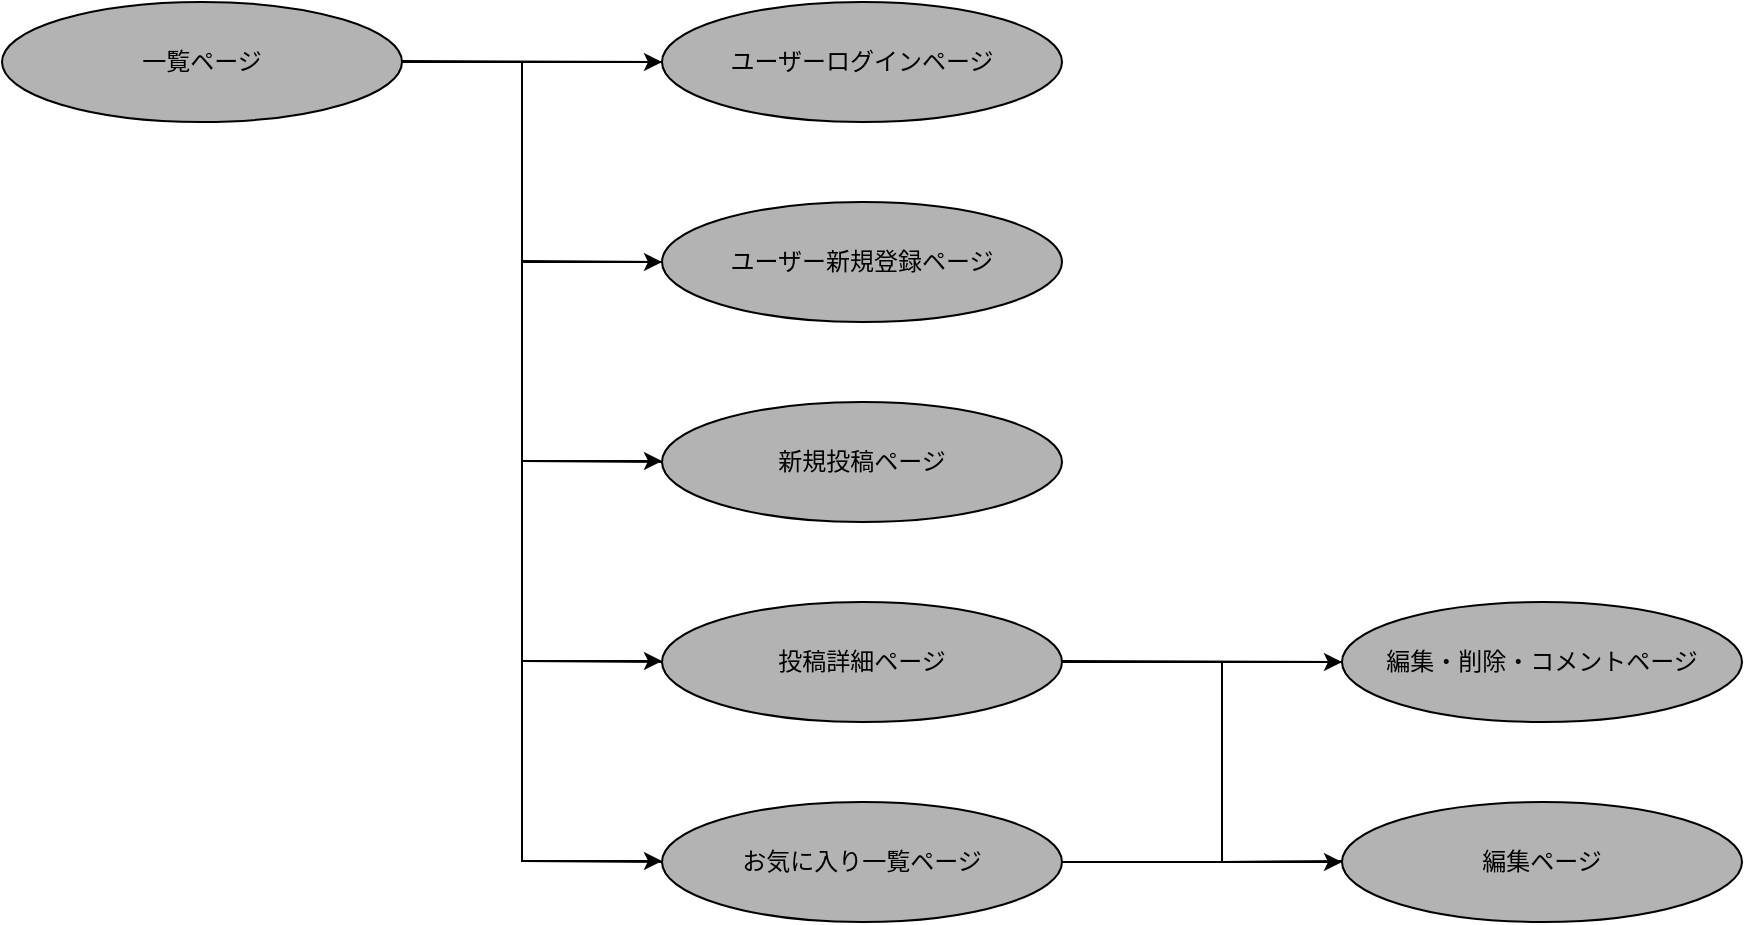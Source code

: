 <mxfile>
    <diagram id="_APKYOZnmLV0m8F6f62Q" name="ページ1">
        <mxGraphModel dx="971" dy="818" grid="1" gridSize="10" guides="1" tooltips="1" connect="1" arrows="1" fold="1" page="1" pageScale="1" pageWidth="1654" pageHeight="1169" math="0" shadow="0">
            <root>
                <mxCell id="0"/>
                <mxCell id="1" parent="0"/>
                <mxCell id="38" style="edgeStyle=none;html=1;" edge="1" parent="1" source="2">
                    <mxGeometry relative="1" as="geometry">
                        <mxPoint x="360" y="100" as="targetPoint"/>
                    </mxGeometry>
                </mxCell>
                <mxCell id="2" value="一覧ページ" style="ellipse;whiteSpace=wrap;html=1;align=center;fillColor=#B3B3B3;" parent="1" vertex="1">
                    <mxGeometry x="30" y="70" width="200" height="60" as="geometry"/>
                </mxCell>
                <mxCell id="6" value="ユーザーログインページ" style="ellipse;whiteSpace=wrap;html=1;align=center;fillColor=#B3B3B3;" parent="1" vertex="1">
                    <mxGeometry x="360" y="70" width="200" height="60" as="geometry"/>
                </mxCell>
                <mxCell id="7" value="ユーザー新規登録ページ" style="ellipse;whiteSpace=wrap;html=1;align=center;fillColor=#B3B3B3;" parent="1" vertex="1">
                    <mxGeometry x="360" y="170" width="200" height="60" as="geometry"/>
                </mxCell>
                <mxCell id="8" value="新規投稿ページ" style="ellipse;whiteSpace=wrap;html=1;align=center;fillColor=#B3B3B3;" parent="1" vertex="1">
                    <mxGeometry x="360" y="270" width="200" height="60" as="geometry"/>
                </mxCell>
                <mxCell id="36" style="edgeStyle=none;html=1;" edge="1" parent="1" source="9">
                    <mxGeometry relative="1" as="geometry">
                        <mxPoint x="700" y="500" as="targetPoint"/>
                    </mxGeometry>
                </mxCell>
                <mxCell id="9" value="お気に入り一覧ページ" style="ellipse;whiteSpace=wrap;html=1;align=center;fillColor=#B3B3B3;" parent="1" vertex="1">
                    <mxGeometry x="360" y="470" width="200" height="60" as="geometry"/>
                </mxCell>
                <mxCell id="37" style="edgeStyle=none;html=1;" edge="1" parent="1" source="10" target="11">
                    <mxGeometry relative="1" as="geometry"/>
                </mxCell>
                <mxCell id="10" value="投稿詳細ページ" style="ellipse;whiteSpace=wrap;html=1;align=center;fillColor=#B3B3B3;" parent="1" vertex="1">
                    <mxGeometry x="360" y="370" width="200" height="60" as="geometry"/>
                </mxCell>
                <mxCell id="11" value="編集・削除・コメントページ" style="ellipse;whiteSpace=wrap;html=1;align=center;fillColor=#B3B3B3;" parent="1" vertex="1">
                    <mxGeometry x="700" y="370" width="200" height="60" as="geometry"/>
                </mxCell>
                <mxCell id="12" value="編集ページ" style="ellipse;whiteSpace=wrap;html=1;align=center;fillColor=#B3B3B3;" parent="1" vertex="1">
                    <mxGeometry x="700" y="470" width="200" height="60" as="geometry"/>
                </mxCell>
                <mxCell id="23" value="" style="endArrow=none;html=1;rounded=0;" parent="1" edge="1">
                    <mxGeometry relative="1" as="geometry">
                        <mxPoint x="230" y="99.5" as="sourcePoint"/>
                        <mxPoint x="360" y="100" as="targetPoint"/>
                    </mxGeometry>
                </mxCell>
                <mxCell id="24" value="" style="endArrow=none;html=1;rounded=0;" parent="1" edge="1">
                    <mxGeometry relative="1" as="geometry">
                        <mxPoint x="290" y="499.5" as="sourcePoint"/>
                        <mxPoint x="360" y="500" as="targetPoint"/>
                    </mxGeometry>
                </mxCell>
                <mxCell id="25" value="" style="endArrow=none;html=1;rounded=0;" parent="1" edge="1">
                    <mxGeometry relative="1" as="geometry">
                        <mxPoint x="290" y="100" as="sourcePoint"/>
                        <mxPoint x="290" y="500" as="targetPoint"/>
                    </mxGeometry>
                </mxCell>
                <mxCell id="26" value="" style="endArrow=none;html=1;rounded=0;" parent="1" edge="1">
                    <mxGeometry relative="1" as="geometry">
                        <mxPoint x="290" y="299.5" as="sourcePoint"/>
                        <mxPoint x="360" y="300" as="targetPoint"/>
                    </mxGeometry>
                </mxCell>
                <mxCell id="27" value="" style="endArrow=none;html=1;rounded=0;" parent="1" edge="1">
                    <mxGeometry relative="1" as="geometry">
                        <mxPoint x="290" y="399.5" as="sourcePoint"/>
                        <mxPoint x="360" y="400" as="targetPoint"/>
                    </mxGeometry>
                </mxCell>
                <mxCell id="28" value="" style="endArrow=none;html=1;rounded=0;entryX=0;entryY=0.5;entryDx=0;entryDy=0;" parent="1" target="7" edge="1">
                    <mxGeometry relative="1" as="geometry">
                        <mxPoint x="290" y="199.5" as="sourcePoint"/>
                        <mxPoint x="450" y="199.5" as="targetPoint"/>
                    </mxGeometry>
                </mxCell>
                <mxCell id="33" value="" style="endArrow=none;html=1;rounded=0;" parent="1" edge="1">
                    <mxGeometry relative="1" as="geometry">
                        <mxPoint x="560" y="399.5" as="sourcePoint"/>
                        <mxPoint x="700" y="400" as="targetPoint"/>
                    </mxGeometry>
                </mxCell>
                <mxCell id="34" value="" style="endArrow=none;html=1;rounded=0;" parent="1" edge="1">
                    <mxGeometry relative="1" as="geometry">
                        <mxPoint x="640" y="500" as="sourcePoint"/>
                        <mxPoint x="700" y="499.5" as="targetPoint"/>
                    </mxGeometry>
                </mxCell>
                <mxCell id="35" value="" style="endArrow=none;html=1;rounded=0;" parent="1" edge="1">
                    <mxGeometry relative="1" as="geometry">
                        <mxPoint x="640" y="400" as="sourcePoint"/>
                        <mxPoint x="640" y="500" as="targetPoint"/>
                    </mxGeometry>
                </mxCell>
                <mxCell id="39" value="" style="endArrow=classic;html=1;entryX=0;entryY=0.5;entryDx=0;entryDy=0;" edge="1" parent="1" target="7">
                    <mxGeometry width="50" height="50" relative="1" as="geometry">
                        <mxPoint x="290" y="200" as="sourcePoint"/>
                        <mxPoint x="520" y="350" as="targetPoint"/>
                    </mxGeometry>
                </mxCell>
                <mxCell id="40" value="" style="endArrow=classic;html=1;entryX=0;entryY=0.5;entryDx=0;entryDy=0;" edge="1" parent="1">
                    <mxGeometry width="50" height="50" relative="1" as="geometry">
                        <mxPoint x="290" y="299.5" as="sourcePoint"/>
                        <mxPoint x="360" y="299.5" as="targetPoint"/>
                    </mxGeometry>
                </mxCell>
                <mxCell id="41" value="" style="endArrow=classic;html=1;entryX=0;entryY=0.5;entryDx=0;entryDy=0;" edge="1" parent="1">
                    <mxGeometry width="50" height="50" relative="1" as="geometry">
                        <mxPoint x="290" y="399.5" as="sourcePoint"/>
                        <mxPoint x="360" y="399.5" as="targetPoint"/>
                    </mxGeometry>
                </mxCell>
                <mxCell id="42" value="" style="endArrow=classic;html=1;entryX=0;entryY=0.5;entryDx=0;entryDy=0;" edge="1" parent="1">
                    <mxGeometry width="50" height="50" relative="1" as="geometry">
                        <mxPoint x="290" y="499.5" as="sourcePoint"/>
                        <mxPoint x="360" y="499.5" as="targetPoint"/>
                    </mxGeometry>
                </mxCell>
            </root>
        </mxGraphModel>
    </diagram>
</mxfile>